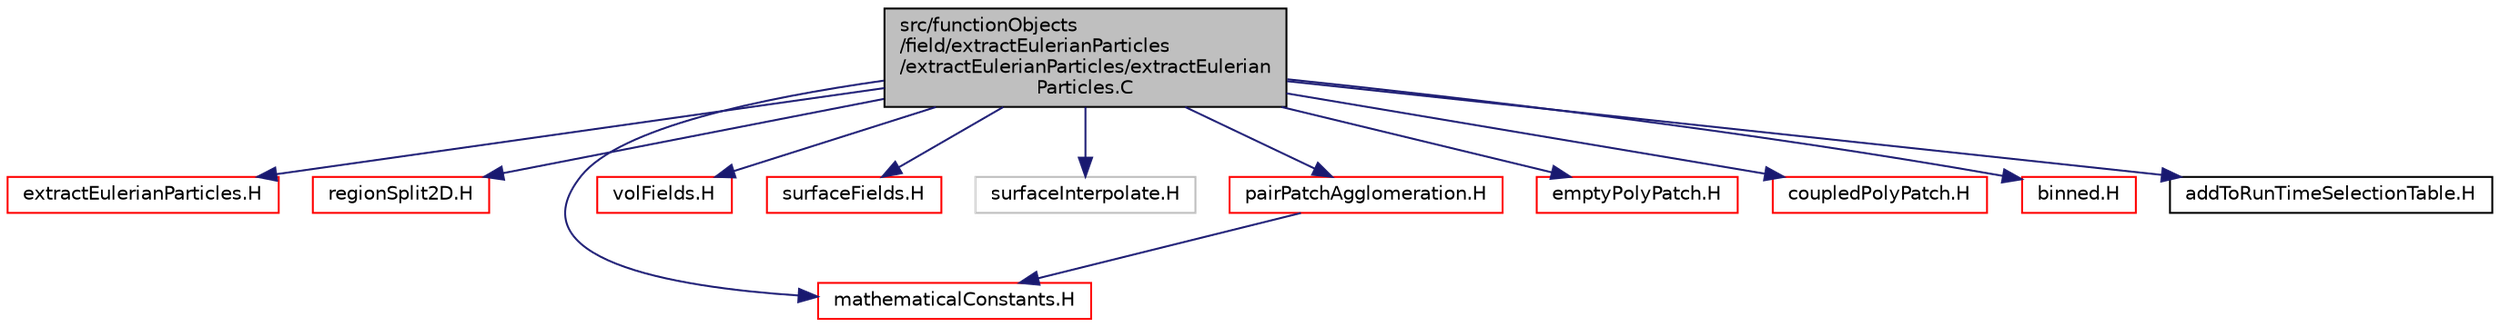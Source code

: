 digraph "src/functionObjects/field/extractEulerianParticles/extractEulerianParticles/extractEulerianParticles.C"
{
  bgcolor="transparent";
  edge [fontname="Helvetica",fontsize="10",labelfontname="Helvetica",labelfontsize="10"];
  node [fontname="Helvetica",fontsize="10",shape=record];
  Node1 [label="src/functionObjects\l/field/extractEulerianParticles\l/extractEulerianParticles/extractEulerian\lParticles.C",height=0.2,width=0.4,color="black", fillcolor="grey75", style="filled" fontcolor="black"];
  Node1 -> Node2 [color="midnightblue",fontsize="10",style="solid",fontname="Helvetica"];
  Node2 [label="extractEulerianParticles.H",height=0.2,width=0.4,color="red",URL="$extractEulerianParticles_8H.html"];
  Node1 -> Node3 [color="midnightblue",fontsize="10",style="solid",fontname="Helvetica"];
  Node3 [label="regionSplit2D.H",height=0.2,width=0.4,color="red",URL="$regionSplit2D_8H.html"];
  Node1 -> Node4 [color="midnightblue",fontsize="10",style="solid",fontname="Helvetica"];
  Node4 [label="mathematicalConstants.H",height=0.2,width=0.4,color="red",URL="$mathematicalConstants_8H.html"];
  Node1 -> Node5 [color="midnightblue",fontsize="10",style="solid",fontname="Helvetica"];
  Node5 [label="volFields.H",height=0.2,width=0.4,color="red",URL="$volFields_8H.html"];
  Node1 -> Node6 [color="midnightblue",fontsize="10",style="solid",fontname="Helvetica"];
  Node6 [label="surfaceFields.H",height=0.2,width=0.4,color="red",URL="$surfaceFields_8H.html",tooltip="Foam::surfaceFields. "];
  Node1 -> Node7 [color="midnightblue",fontsize="10",style="solid",fontname="Helvetica"];
  Node7 [label="surfaceInterpolate.H",height=0.2,width=0.4,color="grey75"];
  Node1 -> Node8 [color="midnightblue",fontsize="10",style="solid",fontname="Helvetica"];
  Node8 [label="pairPatchAgglomeration.H",height=0.2,width=0.4,color="red",URL="$pairPatchAgglomeration_8H.html"];
  Node8 -> Node4 [color="midnightblue",fontsize="10",style="solid",fontname="Helvetica"];
  Node1 -> Node9 [color="midnightblue",fontsize="10",style="solid",fontname="Helvetica"];
  Node9 [label="emptyPolyPatch.H",height=0.2,width=0.4,color="red",URL="$emptyPolyPatch_8H.html"];
  Node1 -> Node10 [color="midnightblue",fontsize="10",style="solid",fontname="Helvetica"];
  Node10 [label="coupledPolyPatch.H",height=0.2,width=0.4,color="red",URL="$coupledPolyPatch_8H.html"];
  Node1 -> Node11 [color="midnightblue",fontsize="10",style="solid",fontname="Helvetica"];
  Node11 [label="binned.H",height=0.2,width=0.4,color="red",URL="$binned_8H.html"];
  Node1 -> Node12 [color="midnightblue",fontsize="10",style="solid",fontname="Helvetica"];
  Node12 [label="addToRunTimeSelectionTable.H",height=0.2,width=0.4,color="black",URL="$addToRunTimeSelectionTable_8H.html",tooltip="Macros for easy insertion into run-time selection tables. "];
}
